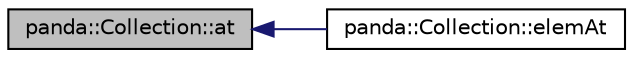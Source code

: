 digraph G
{
  edge [fontname="Helvetica",fontsize="10",labelfontname="Helvetica",labelfontsize="10"];
  node [fontname="Helvetica",fontsize="10",shape=record];
  rankdir=LR;
  Node1 [label="panda::Collection::at",height=0.2,width=0.4,color="black", fillcolor="grey75", style="filled" fontcolor="black"];
  Node1 -> Node2 [dir=back,color="midnightblue",fontsize="10",style="solid"];
  Node2 [label="panda::Collection::elemAt",height=0.2,width=0.4,color="black", fillcolor="white", style="filled",URL="$classpanda_1_1Collection.html#add5ee7e7d1969880a3f00de700425d67"];
}
